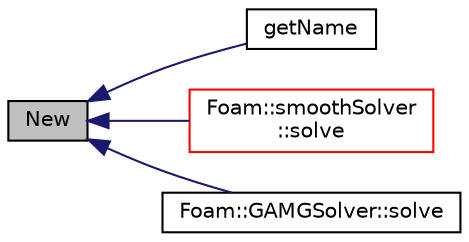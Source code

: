 digraph "New"
{
  bgcolor="transparent";
  edge [fontname="Helvetica",fontsize="10",labelfontname="Helvetica",labelfontsize="10"];
  node [fontname="Helvetica",fontsize="10",shape=record];
  rankdir="LR";
  Node686 [label="New",height=0.2,width=0.4,color="black", fillcolor="grey75", style="filled", fontcolor="black"];
  Node686 -> Node687 [dir="back",color="midnightblue",fontsize="10",style="solid",fontname="Helvetica"];
  Node687 [label="getName",height=0.2,width=0.4,color="black",URL="$a27937.html#ac59fad692d6ce7568c8086fe89073005",tooltip="Find the smoother name (directly or from a sub-dictionary) "];
  Node686 -> Node688 [dir="back",color="midnightblue",fontsize="10",style="solid",fontname="Helvetica"];
  Node688 [label="Foam::smoothSolver\l::solve",height=0.2,width=0.4,color="red",URL="$a28093.html#ad38597d099f9905e3f399b01af791bcb",tooltip="Solve the matrix with this solver. "];
  Node686 -> Node691 [dir="back",color="midnightblue",fontsize="10",style="solid",fontname="Helvetica"];
  Node691 [label="Foam::GAMGSolver::solve",height=0.2,width=0.4,color="black",URL="$a28045.html#ad38597d099f9905e3f399b01af791bcb",tooltip="Solve. "];
}
